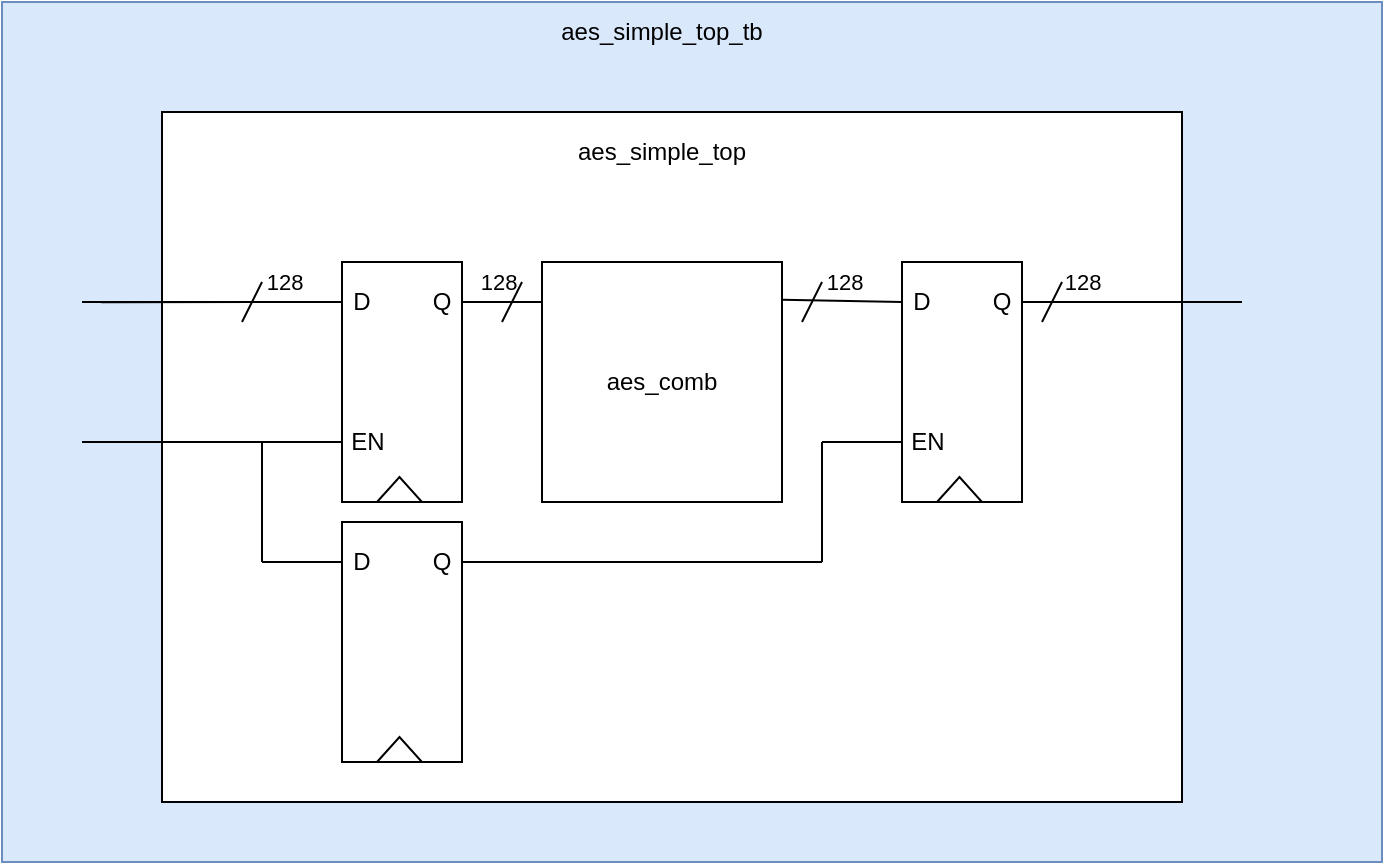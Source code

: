 <mxfile version="26.0.11">
  <diagram name="Page-1" id="-iJloVWFTKeSqvXMnFEB">
    <mxGraphModel dx="1185" dy="651" grid="1" gridSize="10" guides="1" tooltips="1" connect="1" arrows="1" fold="1" page="1" pageScale="1" pageWidth="850" pageHeight="1100" math="0" shadow="0">
      <root>
        <mxCell id="0" />
        <mxCell id="1" parent="0" />
        <mxCell id="BVec7V3Ov85THgR7R8Z2-13" value="" style="rounded=0;whiteSpace=wrap;html=1;fillColor=#dae8fc;strokeColor=#6c8ebf;movable=0;resizable=0;rotatable=0;deletable=0;editable=0;locked=1;connectable=0;" vertex="1" parent="1">
          <mxGeometry x="120" y="320" width="690" height="430" as="geometry" />
        </mxCell>
        <mxCell id="BVec7V3Ov85THgR7R8Z2-11" value="" style="rounded=0;whiteSpace=wrap;html=1;movable=0;resizable=0;rotatable=0;deletable=0;editable=0;locked=1;connectable=0;" vertex="1" parent="1">
          <mxGeometry x="200" y="375" width="510" height="345" as="geometry" />
        </mxCell>
        <mxCell id="JTMz5jNMzuzobVMtBskZ-24" value="" style="group" parent="1" vertex="1" connectable="0">
          <mxGeometry x="250" y="450" width="140" height="120" as="geometry" />
        </mxCell>
        <mxCell id="JTMz5jNMzuzobVMtBskZ-8" value="" style="group" parent="JTMz5jNMzuzobVMtBskZ-24" vertex="1" connectable="0">
          <mxGeometry x="40" width="60" height="120" as="geometry" />
        </mxCell>
        <mxCell id="JTMz5jNMzuzobVMtBskZ-7" value="" style="rounded=0;whiteSpace=wrap;html=1;rotation=-90;" parent="JTMz5jNMzuzobVMtBskZ-8" vertex="1">
          <mxGeometry x="-30" y="30" width="120" height="60" as="geometry" />
        </mxCell>
        <mxCell id="JTMz5jNMzuzobVMtBskZ-5" value="" style="triangle;whiteSpace=wrap;html=1;rotation=-90;container=0;" parent="JTMz5jNMzuzobVMtBskZ-8" vertex="1">
          <mxGeometry x="22.5" y="102.5" width="12.5" height="22.5" as="geometry" />
        </mxCell>
        <mxCell id="JTMz5jNMzuzobVMtBskZ-11" value="D" style="text;html=1;align=center;verticalAlign=middle;whiteSpace=wrap;rounded=0;" parent="JTMz5jNMzuzobVMtBskZ-8" vertex="1">
          <mxGeometry y="10" width="20" height="20" as="geometry" />
        </mxCell>
        <mxCell id="JTMz5jNMzuzobVMtBskZ-16" value="Q" style="text;html=1;align=center;verticalAlign=middle;whiteSpace=wrap;rounded=0;" parent="JTMz5jNMzuzobVMtBskZ-8" vertex="1">
          <mxGeometry x="40" y="10" width="20" height="20" as="geometry" />
        </mxCell>
        <mxCell id="JTMz5jNMzuzobVMtBskZ-23" value="EN" style="text;html=1;align=center;verticalAlign=middle;whiteSpace=wrap;rounded=0;" parent="JTMz5jNMzuzobVMtBskZ-8" vertex="1">
          <mxGeometry x="2.5" y="80" width="20" height="20" as="geometry" />
        </mxCell>
        <mxCell id="JTMz5jNMzuzobVMtBskZ-10" value="" style="endArrow=none;html=1;rounded=0;" parent="JTMz5jNMzuzobVMtBskZ-24" edge="1">
          <mxGeometry width="50" height="50" relative="1" as="geometry">
            <mxPoint x="-90" y="90" as="sourcePoint" />
            <mxPoint x="40" y="90" as="targetPoint" />
          </mxGeometry>
        </mxCell>
        <mxCell id="JTMz5jNMzuzobVMtBskZ-17" value="" style="endArrow=none;html=1;rounded=0;" parent="JTMz5jNMzuzobVMtBskZ-24" edge="1">
          <mxGeometry width="50" height="50" relative="1" as="geometry">
            <mxPoint x="100" y="20" as="sourcePoint" />
            <mxPoint x="140" y="20" as="targetPoint" />
          </mxGeometry>
        </mxCell>
        <mxCell id="BVec7V3Ov85THgR7R8Z2-2" value="128" style="edgeLabel;html=1;align=center;verticalAlign=middle;resizable=0;points=[];" vertex="1" connectable="0" parent="JTMz5jNMzuzobVMtBskZ-17">
          <mxGeometry x="-0.121" y="-1" relative="1" as="geometry">
            <mxPoint y="-11" as="offset" />
          </mxGeometry>
        </mxCell>
        <mxCell id="BVec7V3Ov85THgR7R8Z2-4" value="" style="endArrow=none;html=1;rounded=0;" edge="1" parent="JTMz5jNMzuzobVMtBskZ-24">
          <mxGeometry width="50" height="50" relative="1" as="geometry">
            <mxPoint x="120" y="30" as="sourcePoint" />
            <mxPoint x="130" y="10" as="targetPoint" />
          </mxGeometry>
        </mxCell>
        <mxCell id="BVec7V3Ov85THgR7R8Z2-35" value="" style="endArrow=none;html=1;rounded=0;" edge="1" parent="JTMz5jNMzuzobVMtBskZ-24">
          <mxGeometry width="50" height="50" relative="1" as="geometry">
            <mxPoint x="-10" y="30" as="sourcePoint" />
            <mxPoint y="10" as="targetPoint" />
          </mxGeometry>
        </mxCell>
        <mxCell id="JTMz5jNMzuzobVMtBskZ-25" value="" style="group" parent="1" vertex="1" connectable="0">
          <mxGeometry x="530" y="450" width="140" height="120" as="geometry" />
        </mxCell>
        <mxCell id="JTMz5jNMzuzobVMtBskZ-26" value="" style="group" parent="JTMz5jNMzuzobVMtBskZ-25" vertex="1" connectable="0">
          <mxGeometry x="40" width="60" height="120" as="geometry" />
        </mxCell>
        <mxCell id="JTMz5jNMzuzobVMtBskZ-27" value="" style="rounded=0;whiteSpace=wrap;html=1;rotation=-90;" parent="JTMz5jNMzuzobVMtBskZ-26" vertex="1">
          <mxGeometry x="-30" y="30" width="120" height="60" as="geometry" />
        </mxCell>
        <mxCell id="JTMz5jNMzuzobVMtBskZ-28" value="" style="triangle;whiteSpace=wrap;html=1;rotation=-90;container=0;" parent="JTMz5jNMzuzobVMtBskZ-26" vertex="1">
          <mxGeometry x="22.5" y="102.5" width="12.5" height="22.5" as="geometry" />
        </mxCell>
        <mxCell id="JTMz5jNMzuzobVMtBskZ-29" value="D" style="text;html=1;align=center;verticalAlign=middle;whiteSpace=wrap;rounded=0;" parent="JTMz5jNMzuzobVMtBskZ-26" vertex="1">
          <mxGeometry y="10" width="20" height="20" as="geometry" />
        </mxCell>
        <mxCell id="JTMz5jNMzuzobVMtBskZ-30" value="Q" style="text;html=1;align=center;verticalAlign=middle;whiteSpace=wrap;rounded=0;" parent="JTMz5jNMzuzobVMtBskZ-26" vertex="1">
          <mxGeometry x="40" y="10" width="20" height="20" as="geometry" />
        </mxCell>
        <mxCell id="JTMz5jNMzuzobVMtBskZ-31" value="EN" style="text;html=1;align=center;verticalAlign=middle;whiteSpace=wrap;rounded=0;" parent="JTMz5jNMzuzobVMtBskZ-26" vertex="1">
          <mxGeometry x="2.5" y="80" width="20" height="20" as="geometry" />
        </mxCell>
        <mxCell id="JTMz5jNMzuzobVMtBskZ-32" value="" style="endArrow=none;html=1;rounded=0;exitX=1;exitY=0.157;exitDx=0;exitDy=0;exitPerimeter=0;" parent="JTMz5jNMzuzobVMtBskZ-25" edge="1" source="JTMz5jNMzuzobVMtBskZ-35">
          <mxGeometry width="50" height="50" relative="1" as="geometry">
            <mxPoint y="20" as="sourcePoint" />
            <mxPoint x="40" y="20" as="targetPoint" />
          </mxGeometry>
        </mxCell>
        <mxCell id="BVec7V3Ov85THgR7R8Z2-3" value="128" style="edgeLabel;html=1;align=center;verticalAlign=middle;resizable=0;points=[];" vertex="1" connectable="0" parent="JTMz5jNMzuzobVMtBskZ-32">
          <mxGeometry x="0.021" relative="1" as="geometry">
            <mxPoint y="-10" as="offset" />
          </mxGeometry>
        </mxCell>
        <mxCell id="JTMz5jNMzuzobVMtBskZ-33" value="" style="endArrow=none;html=1;rounded=0;" parent="JTMz5jNMzuzobVMtBskZ-25" edge="1">
          <mxGeometry width="50" height="50" relative="1" as="geometry">
            <mxPoint y="90" as="sourcePoint" />
            <mxPoint x="40" y="90" as="targetPoint" />
          </mxGeometry>
        </mxCell>
        <mxCell id="JTMz5jNMzuzobVMtBskZ-34" value="" style="endArrow=none;html=1;rounded=0;" parent="JTMz5jNMzuzobVMtBskZ-25" edge="1">
          <mxGeometry width="50" height="50" relative="1" as="geometry">
            <mxPoint x="100" y="20" as="sourcePoint" />
            <mxPoint x="210" y="20" as="targetPoint" />
          </mxGeometry>
        </mxCell>
        <mxCell id="BVec7V3Ov85THgR7R8Z2-34" value="128" style="edgeLabel;html=1;align=center;verticalAlign=middle;resizable=0;points=[];" vertex="1" connectable="0" parent="JTMz5jNMzuzobVMtBskZ-34">
          <mxGeometry x="0.743" y="2" relative="1" as="geometry">
            <mxPoint x="-66" y="-8" as="offset" />
          </mxGeometry>
        </mxCell>
        <mxCell id="JTMz5jNMzuzobVMtBskZ-35" value="aes_comb" style="whiteSpace=wrap;html=1;aspect=fixed;" parent="1" vertex="1">
          <mxGeometry x="390" y="450" width="120" height="120" as="geometry" />
        </mxCell>
        <mxCell id="BVec7V3Ov85THgR7R8Z2-10" value="" style="endArrow=none;html=1;rounded=0;" edge="1" parent="1">
          <mxGeometry width="50" height="50" relative="1" as="geometry">
            <mxPoint x="520" y="480" as="sourcePoint" />
            <mxPoint x="530" y="460" as="targetPoint" />
          </mxGeometry>
        </mxCell>
        <mxCell id="BVec7V3Ov85THgR7R8Z2-12" value="aes_simple_top" style="text;html=1;align=center;verticalAlign=middle;whiteSpace=wrap;rounded=0;" vertex="1" parent="1">
          <mxGeometry x="395" y="380" width="110" height="30" as="geometry" />
        </mxCell>
        <mxCell id="BVec7V3Ov85THgR7R8Z2-14" value="aes_simple_top_tb" style="text;html=1;align=center;verticalAlign=middle;whiteSpace=wrap;rounded=0;" vertex="1" parent="1">
          <mxGeometry x="395" y="320" width="110" height="30" as="geometry" />
        </mxCell>
        <mxCell id="BVec7V3Ov85THgR7R8Z2-15" value="" style="group" vertex="1" connectable="0" parent="1">
          <mxGeometry x="250" y="580" width="140" height="120" as="geometry" />
        </mxCell>
        <mxCell id="BVec7V3Ov85THgR7R8Z2-16" value="" style="group" vertex="1" connectable="0" parent="BVec7V3Ov85THgR7R8Z2-15">
          <mxGeometry x="40" width="60" height="120" as="geometry" />
        </mxCell>
        <mxCell id="BVec7V3Ov85THgR7R8Z2-17" value="" style="rounded=0;whiteSpace=wrap;html=1;rotation=-90;" vertex="1" parent="BVec7V3Ov85THgR7R8Z2-16">
          <mxGeometry x="-30" y="30" width="120" height="60" as="geometry" />
        </mxCell>
        <mxCell id="BVec7V3Ov85THgR7R8Z2-18" value="" style="triangle;whiteSpace=wrap;html=1;rotation=-90;container=0;" vertex="1" parent="BVec7V3Ov85THgR7R8Z2-16">
          <mxGeometry x="22.5" y="102.5" width="12.5" height="22.5" as="geometry" />
        </mxCell>
        <mxCell id="BVec7V3Ov85THgR7R8Z2-19" value="D" style="text;html=1;align=center;verticalAlign=middle;whiteSpace=wrap;rounded=0;" vertex="1" parent="BVec7V3Ov85THgR7R8Z2-16">
          <mxGeometry y="10" width="20" height="20" as="geometry" />
        </mxCell>
        <mxCell id="BVec7V3Ov85THgR7R8Z2-20" value="Q" style="text;html=1;align=center;verticalAlign=middle;whiteSpace=wrap;rounded=0;" vertex="1" parent="BVec7V3Ov85THgR7R8Z2-16">
          <mxGeometry x="40" y="10" width="20" height="20" as="geometry" />
        </mxCell>
        <mxCell id="BVec7V3Ov85THgR7R8Z2-22" value="" style="endArrow=none;html=1;rounded=0;" edge="1" parent="BVec7V3Ov85THgR7R8Z2-15">
          <mxGeometry width="50" height="50" relative="1" as="geometry">
            <mxPoint y="20" as="sourcePoint" />
            <mxPoint x="40" y="20" as="targetPoint" />
          </mxGeometry>
        </mxCell>
        <mxCell id="BVec7V3Ov85THgR7R8Z2-24" value="" style="endArrow=none;html=1;rounded=0;" edge="1" parent="BVec7V3Ov85THgR7R8Z2-15">
          <mxGeometry width="50" height="50" relative="1" as="geometry">
            <mxPoint x="100" y="20" as="sourcePoint" />
            <mxPoint x="280" y="20" as="targetPoint" />
          </mxGeometry>
        </mxCell>
        <mxCell id="BVec7V3Ov85THgR7R8Z2-27" value="" style="endArrow=none;html=1;rounded=0;" edge="1" parent="BVec7V3Ov85THgR7R8Z2-15">
          <mxGeometry width="50" height="50" relative="1" as="geometry">
            <mxPoint y="20" as="sourcePoint" />
            <mxPoint y="-40" as="targetPoint" />
          </mxGeometry>
        </mxCell>
        <mxCell id="JTMz5jNMzuzobVMtBskZ-9" value="" style="endArrow=none;html=1;rounded=0;exitX=0.072;exitY=0.349;exitDx=0;exitDy=0;exitPerimeter=0;" parent="1" edge="1" source="BVec7V3Ov85THgR7R8Z2-13">
          <mxGeometry width="50" height="50" relative="1" as="geometry">
            <mxPoint x="250" y="470" as="sourcePoint" />
            <mxPoint x="290" y="470" as="targetPoint" />
          </mxGeometry>
        </mxCell>
        <mxCell id="BVec7V3Ov85THgR7R8Z2-31" value="" style="endArrow=none;html=1;rounded=0;" edge="1" parent="1">
          <mxGeometry width="50" height="50" relative="1" as="geometry">
            <mxPoint x="160" y="470" as="sourcePoint" />
            <mxPoint x="290" y="470" as="targetPoint" />
          </mxGeometry>
        </mxCell>
        <mxCell id="BVec7V3Ov85THgR7R8Z2-33" value="128" style="edgeLabel;html=1;align=center;verticalAlign=middle;resizable=0;points=[];" vertex="1" connectable="0" parent="BVec7V3Ov85THgR7R8Z2-31">
          <mxGeometry x="-0.655" y="-1" relative="1" as="geometry">
            <mxPoint x="78" y="-11" as="offset" />
          </mxGeometry>
        </mxCell>
        <mxCell id="BVec7V3Ov85THgR7R8Z2-32" value="" style="endArrow=none;html=1;rounded=0;" edge="1" parent="1">
          <mxGeometry width="50" height="50" relative="1" as="geometry">
            <mxPoint x="530" y="600" as="sourcePoint" />
            <mxPoint x="530" y="540" as="targetPoint" />
          </mxGeometry>
        </mxCell>
        <mxCell id="BVec7V3Ov85THgR7R8Z2-36" value="" style="endArrow=none;html=1;rounded=0;" edge="1" parent="1">
          <mxGeometry width="50" height="50" relative="1" as="geometry">
            <mxPoint x="640" y="480" as="sourcePoint" />
            <mxPoint x="650" y="460" as="targetPoint" />
          </mxGeometry>
        </mxCell>
      </root>
    </mxGraphModel>
  </diagram>
</mxfile>
